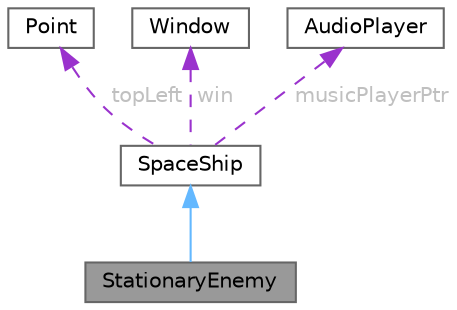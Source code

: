 digraph "StationaryEnemy"
{
 // LATEX_PDF_SIZE
  bgcolor="transparent";
  edge [fontname=Helvetica,fontsize=10,labelfontname=Helvetica,labelfontsize=10];
  node [fontname=Helvetica,fontsize=10,shape=box,height=0.2,width=0.4];
  Node1 [id="Node000001",label="StationaryEnemy",height=0.2,width=0.4,color="gray40", fillcolor="grey60", style="filled", fontcolor="black",tooltip=" "];
  Node2 -> Node1 [id="edge1_Node000001_Node000002",dir="back",color="steelblue1",style="solid",tooltip=" "];
  Node2 [id="Node000002",label="SpaceShip",height=0.2,width=0.4,color="gray40", fillcolor="white", style="filled",URL="$class_space_ship.html",tooltip=" "];
  Node3 -> Node2 [id="edge2_Node000002_Node000003",dir="back",color="darkorchid3",style="dashed",tooltip=" ",label=" topLeft",fontcolor="grey" ];
  Node3 [id="Node000003",label="Point",height=0.2,width=0.4,color="gray40", fillcolor="white", style="filled",URL="$struct_point.html",tooltip=" "];
  Node4 -> Node2 [id="edge3_Node000002_Node000004",dir="back",color="darkorchid3",style="dashed",tooltip=" ",label=" win",fontcolor="grey" ];
  Node4 [id="Node000004",label="Window",height=0.2,width=0.4,color="gray40", fillcolor="white", style="filled",URL="$class_window.html",tooltip=" "];
  Node5 -> Node2 [id="edge4_Node000002_Node000005",dir="back",color="darkorchid3",style="dashed",tooltip=" ",label=" musicPlayerPtr",fontcolor="grey" ];
  Node5 [id="Node000005",label="AudioPlayer",height=0.2,width=0.4,color="gray40", fillcolor="white", style="filled",URL="$class_audio_player.html",tooltip=" "];
}
